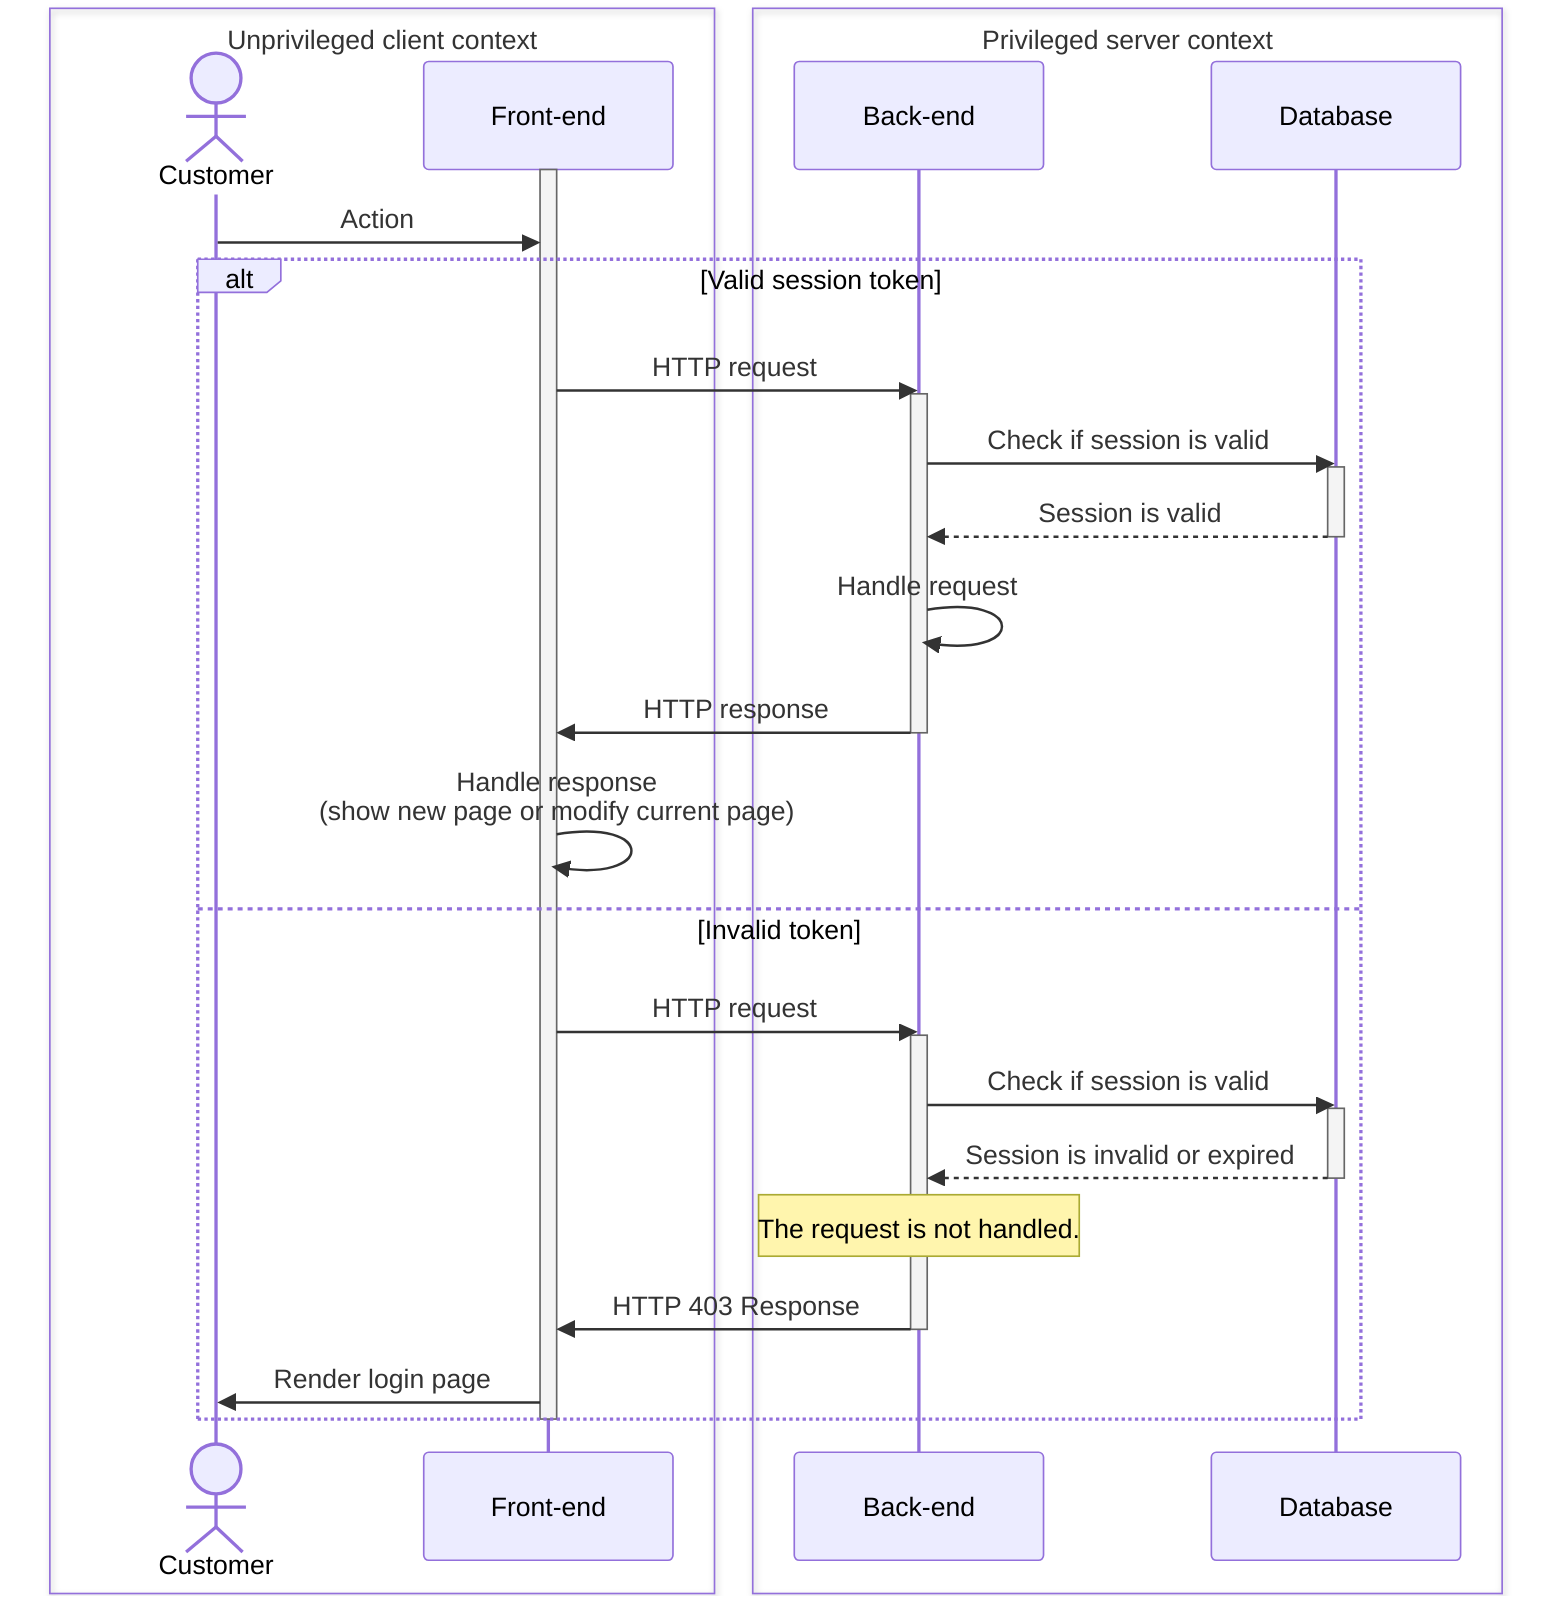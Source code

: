 sequenceDiagram
    box transparent Unprivileged client context
        actor Customer
        participant FE as Front-end
    end
    box transparent Privileged server context
        participant BE as Back-end
        participant DB as Database
    end

    activate FE
    Customer ->> FE: Action
    alt Valid session token
        FE ->> BE: HTTP request
        activate BE
        BE ->> DB: Check if session is valid
        activate DB
        DB -->> BE: Session is valid
        deactivate DB
        BE ->> BE: Handle request
        BE ->> FE: HTTP response
        deactivate BE
        FE ->> FE: Handle response<br>(show new page or modify current page)
    else Invalid token
        FE ->> BE: HTTP request
        activate BE
        BE ->> DB: Check if session is valid
        activate DB
        DB -->> BE: Session is invalid or expired
        deactivate DB
        note over BE: The request is not handled.
        BE ->> FE: HTTP 403 Response
        deactivate BE
        FE ->> Customer: Render login page
    end
    deactivate FE